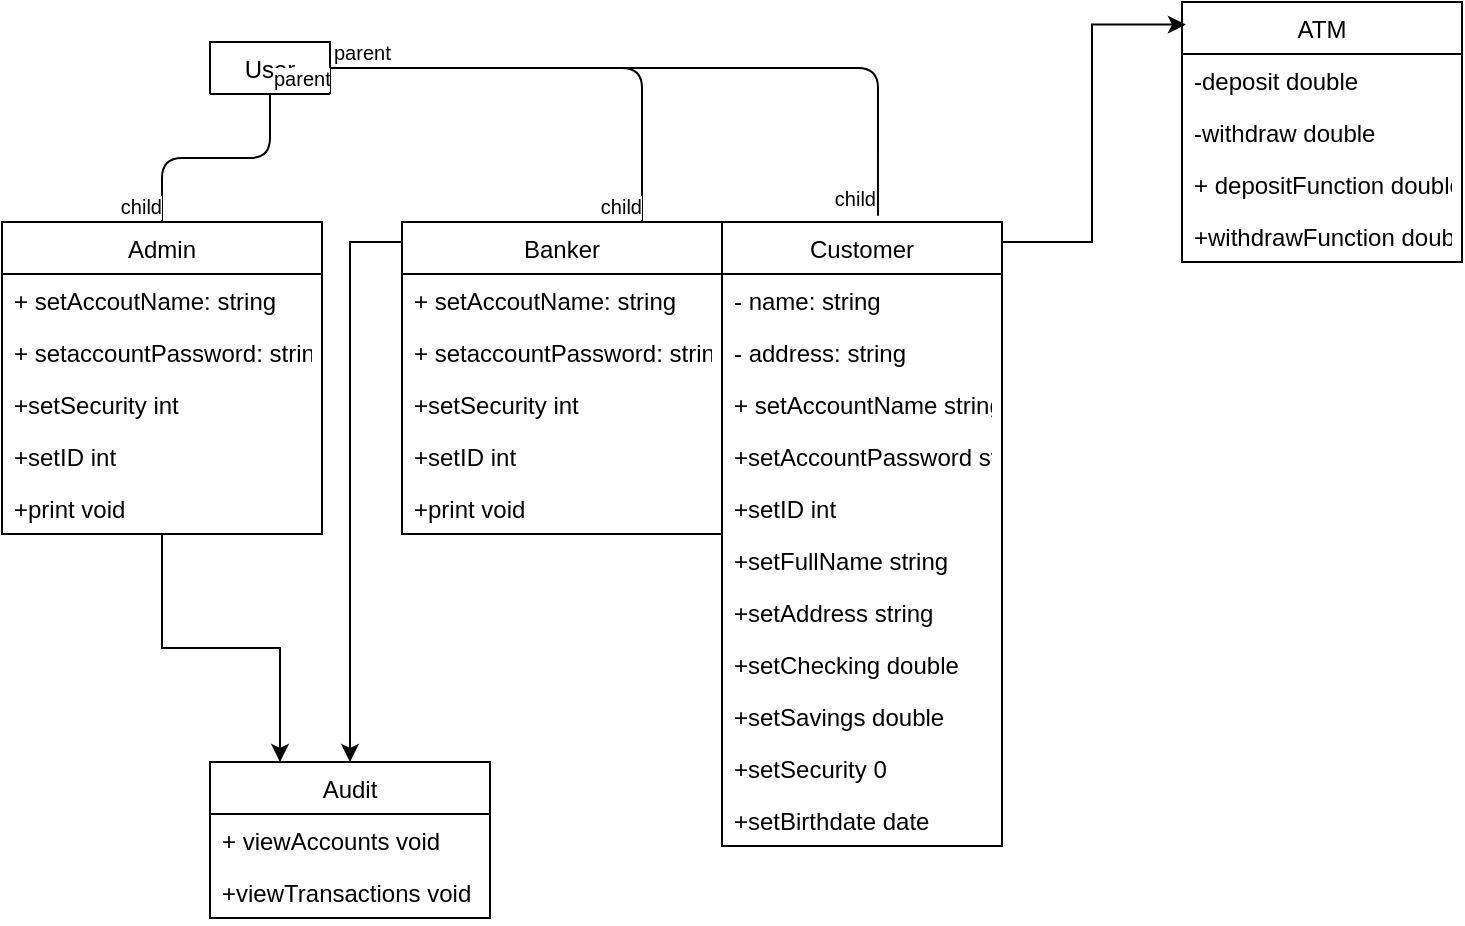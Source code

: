 <mxfile version="12.2.6" type="device" pages="1"><diagram id="ZLskeNJTBaYvywP2oTPO" name="Page-1"><mxGraphModel dx="2048" dy="1141" grid="1" gridSize="10" guides="1" tooltips="1" connect="1" arrows="1" fold="1" page="1" pageScale="1" pageWidth="850" pageHeight="1100" math="0" shadow="0"><root><mxCell id="0"/><mxCell id="1" parent="0"/><mxCell id="-l8HlpjVzXJ_a5rH8V-C-1" value="User" style="swimlane;fontStyle=0;childLayout=stackLayout;horizontal=1;startSize=26;fillColor=none;horizontalStack=0;resizeParent=1;resizeParentMax=0;resizeLast=0;collapsible=1;marginBottom=0;" parent="1" vertex="1" collapsed="1"><mxGeometry x="124" y="80" width="60" height="26" as="geometry"><mxRectangle x="360" y="70" width="170" height="120" as="alternateBounds"/></mxGeometry></mxCell><mxCell id="-l8HlpjVzXJ_a5rH8V-C-2" value="- ID: int" style="text;strokeColor=none;fillColor=none;align=left;verticalAlign=top;spacingLeft=4;spacingRight=4;overflow=hidden;rotatable=0;points=[[0,0.5],[1,0.5]];portConstraint=eastwest;" parent="-l8HlpjVzXJ_a5rH8V-C-1" vertex="1"><mxGeometry y="26" width="60" height="26" as="geometry"/></mxCell><mxCell id="-l8HlpjVzXJ_a5rH8V-C-3" value="- accountName: string" style="text;strokeColor=none;fillColor=none;align=left;verticalAlign=top;spacingLeft=4;spacingRight=4;overflow=hidden;rotatable=0;points=[[0,0.5],[1,0.5]];portConstraint=eastwest;" parent="-l8HlpjVzXJ_a5rH8V-C-1" vertex="1"><mxGeometry y="52" width="60" height="26" as="geometry"/></mxCell><mxCell id="-l8HlpjVzXJ_a5rH8V-C-4" value="- AccountPassword: string&#10;- security:int" style="text;strokeColor=none;fillColor=none;align=left;verticalAlign=top;spacingLeft=4;spacingRight=4;overflow=hidden;rotatable=0;points=[[0,0.5],[1,0.5]];portConstraint=eastwest;" parent="-l8HlpjVzXJ_a5rH8V-C-1" vertex="1"><mxGeometry y="78" width="60" height="42" as="geometry"/></mxCell><mxCell id="kM5YyQUBBwxR2_w2uQXx-31" style="edgeStyle=orthogonalEdgeStyle;rounded=0;orthogonalLoop=1;jettySize=auto;html=1;entryX=0.25;entryY=0;entryDx=0;entryDy=0;" edge="1" parent="1" source="-l8HlpjVzXJ_a5rH8V-C-5" target="kM5YyQUBBwxR2_w2uQXx-26"><mxGeometry relative="1" as="geometry"/></mxCell><mxCell id="-l8HlpjVzXJ_a5rH8V-C-5" value="Admin" style="swimlane;fontStyle=0;childLayout=stackLayout;horizontal=1;startSize=26;fillColor=none;horizontalStack=0;resizeParent=1;resizeParentMax=0;resizeLast=0;collapsible=1;marginBottom=0;" parent="1" vertex="1"><mxGeometry x="20" y="170" width="160" height="156" as="geometry"><mxRectangle x="20" y="170" width="70" height="26" as="alternateBounds"/></mxGeometry></mxCell><mxCell id="-l8HlpjVzXJ_a5rH8V-C-6" value="+ setAccoutName: string" style="text;strokeColor=none;fillColor=none;align=left;verticalAlign=top;spacingLeft=4;spacingRight=4;overflow=hidden;rotatable=0;points=[[0,0.5],[1,0.5]];portConstraint=eastwest;" parent="-l8HlpjVzXJ_a5rH8V-C-5" vertex="1"><mxGeometry y="26" width="160" height="26" as="geometry"/></mxCell><mxCell id="-l8HlpjVzXJ_a5rH8V-C-7" value="+ setaccountPassword: string" style="text;strokeColor=none;fillColor=none;align=left;verticalAlign=top;spacingLeft=4;spacingRight=4;overflow=hidden;rotatable=0;points=[[0,0.5],[1,0.5]];portConstraint=eastwest;" parent="-l8HlpjVzXJ_a5rH8V-C-5" vertex="1"><mxGeometry y="52" width="160" height="26" as="geometry"/></mxCell><mxCell id="-l8HlpjVzXJ_a5rH8V-C-8" value="+setSecurity int" style="text;strokeColor=none;fillColor=none;align=left;verticalAlign=top;spacingLeft=4;spacingRight=4;overflow=hidden;rotatable=0;points=[[0,0.5],[1,0.5]];portConstraint=eastwest;" parent="-l8HlpjVzXJ_a5rH8V-C-5" vertex="1"><mxGeometry y="78" width="160" height="26" as="geometry"/></mxCell><mxCell id="kM5YyQUBBwxR2_w2uQXx-1" value="+setID int" style="text;strokeColor=none;fillColor=none;align=left;verticalAlign=top;spacingLeft=4;spacingRight=4;overflow=hidden;rotatable=0;points=[[0,0.5],[1,0.5]];portConstraint=eastwest;" vertex="1" parent="-l8HlpjVzXJ_a5rH8V-C-5"><mxGeometry y="104" width="160" height="26" as="geometry"/></mxCell><mxCell id="kM5YyQUBBwxR2_w2uQXx-5" value="+print void" style="text;strokeColor=none;fillColor=none;align=left;verticalAlign=top;spacingLeft=4;spacingRight=4;overflow=hidden;rotatable=0;points=[[0,0.5],[1,0.5]];portConstraint=eastwest;" vertex="1" parent="-l8HlpjVzXJ_a5rH8V-C-5"><mxGeometry y="130" width="160" height="26" as="geometry"/></mxCell><mxCell id="kM5YyQUBBwxR2_w2uQXx-25" style="edgeStyle=orthogonalEdgeStyle;rounded=0;orthogonalLoop=1;jettySize=auto;html=1;entryX=0.014;entryY=0.087;entryDx=0;entryDy=0;entryPerimeter=0;" edge="1" parent="1" source="-l8HlpjVzXJ_a5rH8V-C-13" target="kM5YyQUBBwxR2_w2uQXx-20"><mxGeometry relative="1" as="geometry"><Array as="points"><mxPoint x="565" y="180"/><mxPoint x="565" y="71"/></Array></mxGeometry></mxCell><mxCell id="-l8HlpjVzXJ_a5rH8V-C-13" value="Customer" style="swimlane;fontStyle=0;childLayout=stackLayout;horizontal=1;startSize=26;fillColor=none;horizontalStack=0;resizeParent=1;resizeParentMax=0;resizeLast=0;collapsible=1;marginBottom=0;" parent="1" vertex="1"><mxGeometry x="380" y="170" width="140" height="312" as="geometry"><mxRectangle x="380" y="170" width="80" height="26" as="alternateBounds"/></mxGeometry></mxCell><mxCell id="-l8HlpjVzXJ_a5rH8V-C-14" value="- name: string" style="text;strokeColor=none;fillColor=none;align=left;verticalAlign=top;spacingLeft=4;spacingRight=4;overflow=hidden;rotatable=0;points=[[0,0.5],[1,0.5]];portConstraint=eastwest;" parent="-l8HlpjVzXJ_a5rH8V-C-13" vertex="1"><mxGeometry y="26" width="140" height="26" as="geometry"/></mxCell><mxCell id="-l8HlpjVzXJ_a5rH8V-C-15" value="- address: string" style="text;strokeColor=none;fillColor=none;align=left;verticalAlign=top;spacingLeft=4;spacingRight=4;overflow=hidden;rotatable=0;points=[[0,0.5],[1,0.5]];portConstraint=eastwest;" parent="-l8HlpjVzXJ_a5rH8V-C-13" vertex="1"><mxGeometry y="52" width="140" height="26" as="geometry"/></mxCell><mxCell id="-l8HlpjVzXJ_a5rH8V-C-16" value="+ setAccountName string" style="text;strokeColor=none;fillColor=none;align=left;verticalAlign=top;spacingLeft=4;spacingRight=4;overflow=hidden;rotatable=0;points=[[0,0.5],[1,0.5]];portConstraint=eastwest;" parent="-l8HlpjVzXJ_a5rH8V-C-13" vertex="1"><mxGeometry y="78" width="140" height="26" as="geometry"/></mxCell><mxCell id="kM5YyQUBBwxR2_w2uQXx-12" value="+setAccountPassword string" style="text;strokeColor=none;fillColor=none;align=left;verticalAlign=top;spacingLeft=4;spacingRight=4;overflow=hidden;rotatable=0;points=[[0,0.5],[1,0.5]];portConstraint=eastwest;" vertex="1" parent="-l8HlpjVzXJ_a5rH8V-C-13"><mxGeometry y="104" width="140" height="26" as="geometry"/></mxCell><mxCell id="kM5YyQUBBwxR2_w2uQXx-13" value="+setID int" style="text;strokeColor=none;fillColor=none;align=left;verticalAlign=top;spacingLeft=4;spacingRight=4;overflow=hidden;rotatable=0;points=[[0,0.5],[1,0.5]];portConstraint=eastwest;" vertex="1" parent="-l8HlpjVzXJ_a5rH8V-C-13"><mxGeometry y="130" width="140" height="26" as="geometry"/></mxCell><mxCell id="kM5YyQUBBwxR2_w2uQXx-14" value="+setFullName string" style="text;strokeColor=none;fillColor=none;align=left;verticalAlign=top;spacingLeft=4;spacingRight=4;overflow=hidden;rotatable=0;points=[[0,0.5],[1,0.5]];portConstraint=eastwest;" vertex="1" parent="-l8HlpjVzXJ_a5rH8V-C-13"><mxGeometry y="156" width="140" height="26" as="geometry"/></mxCell><mxCell id="kM5YyQUBBwxR2_w2uQXx-15" value="+setAddress string" style="text;strokeColor=none;fillColor=none;align=left;verticalAlign=top;spacingLeft=4;spacingRight=4;overflow=hidden;rotatable=0;points=[[0,0.5],[1,0.5]];portConstraint=eastwest;" vertex="1" parent="-l8HlpjVzXJ_a5rH8V-C-13"><mxGeometry y="182" width="140" height="26" as="geometry"/></mxCell><mxCell id="kM5YyQUBBwxR2_w2uQXx-16" value="+setChecking double" style="text;strokeColor=none;fillColor=none;align=left;verticalAlign=top;spacingLeft=4;spacingRight=4;overflow=hidden;rotatable=0;points=[[0,0.5],[1,0.5]];portConstraint=eastwest;" vertex="1" parent="-l8HlpjVzXJ_a5rH8V-C-13"><mxGeometry y="208" width="140" height="26" as="geometry"/></mxCell><mxCell id="kM5YyQUBBwxR2_w2uQXx-17" value="+setSavings double" style="text;strokeColor=none;fillColor=none;align=left;verticalAlign=top;spacingLeft=4;spacingRight=4;overflow=hidden;rotatable=0;points=[[0,0.5],[1,0.5]];portConstraint=eastwest;" vertex="1" parent="-l8HlpjVzXJ_a5rH8V-C-13"><mxGeometry y="234" width="140" height="26" as="geometry"/></mxCell><mxCell id="kM5YyQUBBwxR2_w2uQXx-18" value="+setSecurity 0" style="text;strokeColor=none;fillColor=none;align=left;verticalAlign=top;spacingLeft=4;spacingRight=4;overflow=hidden;rotatable=0;points=[[0,0.5],[1,0.5]];portConstraint=eastwest;" vertex="1" parent="-l8HlpjVzXJ_a5rH8V-C-13"><mxGeometry y="260" width="140" height="26" as="geometry"/></mxCell><mxCell id="kM5YyQUBBwxR2_w2uQXx-19" value="+setBirthdate date" style="text;strokeColor=none;fillColor=none;align=left;verticalAlign=top;spacingLeft=4;spacingRight=4;overflow=hidden;rotatable=0;points=[[0,0.5],[1,0.5]];portConstraint=eastwest;" vertex="1" parent="-l8HlpjVzXJ_a5rH8V-C-13"><mxGeometry y="286" width="140" height="26" as="geometry"/></mxCell><mxCell id="-l8HlpjVzXJ_a5rH8V-C-19" value="" style="endArrow=none;html=1;edgeStyle=orthogonalEdgeStyle;entryX=0.75;entryY=0;entryDx=0;entryDy=0;" parent="1" source="-l8HlpjVzXJ_a5rH8V-C-1" target="kM5YyQUBBwxR2_w2uQXx-6" edge="1"><mxGeometry relative="1" as="geometry"><mxPoint x="370" y="260" as="sourcePoint"/><mxPoint x="420" y="404" as="targetPoint"/></mxGeometry></mxCell><mxCell id="-l8HlpjVzXJ_a5rH8V-C-20" value="parent" style="resizable=0;html=1;align=left;verticalAlign=bottom;labelBackgroundColor=#ffffff;fontSize=10;" parent="-l8HlpjVzXJ_a5rH8V-C-19" connectable="0" vertex="1"><mxGeometry x="-1" relative="1" as="geometry"/></mxCell><mxCell id="-l8HlpjVzXJ_a5rH8V-C-21" value="child" style="resizable=0;html=1;align=right;verticalAlign=bottom;labelBackgroundColor=#ffffff;fontSize=10;" parent="-l8HlpjVzXJ_a5rH8V-C-19" connectable="0" vertex="1"><mxGeometry x="1" relative="1" as="geometry"/></mxCell><mxCell id="-l8HlpjVzXJ_a5rH8V-C-23" value="" style="endArrow=none;html=1;edgeStyle=orthogonalEdgeStyle;" parent="1" source="-l8HlpjVzXJ_a5rH8V-C-1" target="-l8HlpjVzXJ_a5rH8V-C-5" edge="1"><mxGeometry relative="1" as="geometry"><mxPoint x="70" y="540" as="sourcePoint"/><mxPoint x="230" y="540" as="targetPoint"/></mxGeometry></mxCell><mxCell id="-l8HlpjVzXJ_a5rH8V-C-24" value="parent" style="resizable=0;html=1;align=left;verticalAlign=bottom;labelBackgroundColor=#ffffff;fontSize=10;" parent="-l8HlpjVzXJ_a5rH8V-C-23" connectable="0" vertex="1"><mxGeometry x="-1" relative="1" as="geometry"/></mxCell><mxCell id="-l8HlpjVzXJ_a5rH8V-C-25" value="child" style="resizable=0;html=1;align=right;verticalAlign=bottom;labelBackgroundColor=#ffffff;fontSize=10;" parent="-l8HlpjVzXJ_a5rH8V-C-23" connectable="0" vertex="1"><mxGeometry x="1" relative="1" as="geometry"/></mxCell><mxCell id="-l8HlpjVzXJ_a5rH8V-C-26" value="" style="endArrow=none;html=1;edgeStyle=orthogonalEdgeStyle;entryX=0.557;entryY=-0.01;entryDx=0;entryDy=0;entryPerimeter=0;" parent="1" source="-l8HlpjVzXJ_a5rH8V-C-1" target="-l8HlpjVzXJ_a5rH8V-C-13" edge="1"><mxGeometry relative="1" as="geometry"><mxPoint x="580" y="290" as="sourcePoint"/><mxPoint x="740" y="290" as="targetPoint"/></mxGeometry></mxCell><mxCell id="-l8HlpjVzXJ_a5rH8V-C-27" value="parent" style="resizable=0;html=1;align=left;verticalAlign=bottom;labelBackgroundColor=#ffffff;fontSize=10;" parent="-l8HlpjVzXJ_a5rH8V-C-26" connectable="0" vertex="1"><mxGeometry x="-1" relative="1" as="geometry"/></mxCell><mxCell id="-l8HlpjVzXJ_a5rH8V-C-28" value="child" style="resizable=0;html=1;align=right;verticalAlign=bottom;labelBackgroundColor=#ffffff;fontSize=10;" parent="-l8HlpjVzXJ_a5rH8V-C-26" connectable="0" vertex="1"><mxGeometry x="1" relative="1" as="geometry"/></mxCell><mxCell id="kM5YyQUBBwxR2_w2uQXx-6" value="Banker" style="swimlane;fontStyle=0;childLayout=stackLayout;horizontal=1;startSize=26;fillColor=none;horizontalStack=0;resizeParent=1;resizeParentMax=0;resizeLast=0;collapsible=1;marginBottom=0;" vertex="1" parent="1"><mxGeometry x="220" y="170" width="160" height="156" as="geometry"><mxRectangle x="220" y="170" width="70" height="26" as="alternateBounds"/></mxGeometry></mxCell><mxCell id="kM5YyQUBBwxR2_w2uQXx-7" value="+ setAccoutName: string" style="text;strokeColor=none;fillColor=none;align=left;verticalAlign=top;spacingLeft=4;spacingRight=4;overflow=hidden;rotatable=0;points=[[0,0.5],[1,0.5]];portConstraint=eastwest;" vertex="1" parent="kM5YyQUBBwxR2_w2uQXx-6"><mxGeometry y="26" width="160" height="26" as="geometry"/></mxCell><mxCell id="kM5YyQUBBwxR2_w2uQXx-8" value="+ setaccountPassword: string" style="text;strokeColor=none;fillColor=none;align=left;verticalAlign=top;spacingLeft=4;spacingRight=4;overflow=hidden;rotatable=0;points=[[0,0.5],[1,0.5]];portConstraint=eastwest;" vertex="1" parent="kM5YyQUBBwxR2_w2uQXx-6"><mxGeometry y="52" width="160" height="26" as="geometry"/></mxCell><mxCell id="kM5YyQUBBwxR2_w2uQXx-9" value="+setSecurity int" style="text;strokeColor=none;fillColor=none;align=left;verticalAlign=top;spacingLeft=4;spacingRight=4;overflow=hidden;rotatable=0;points=[[0,0.5],[1,0.5]];portConstraint=eastwest;" vertex="1" parent="kM5YyQUBBwxR2_w2uQXx-6"><mxGeometry y="78" width="160" height="26" as="geometry"/></mxCell><mxCell id="kM5YyQUBBwxR2_w2uQXx-10" value="+setID int" style="text;strokeColor=none;fillColor=none;align=left;verticalAlign=top;spacingLeft=4;spacingRight=4;overflow=hidden;rotatable=0;points=[[0,0.5],[1,0.5]];portConstraint=eastwest;" vertex="1" parent="kM5YyQUBBwxR2_w2uQXx-6"><mxGeometry y="104" width="160" height="26" as="geometry"/></mxCell><mxCell id="kM5YyQUBBwxR2_w2uQXx-11" value="+print void" style="text;strokeColor=none;fillColor=none;align=left;verticalAlign=top;spacingLeft=4;spacingRight=4;overflow=hidden;rotatable=0;points=[[0,0.5],[1,0.5]];portConstraint=eastwest;" vertex="1" parent="kM5YyQUBBwxR2_w2uQXx-6"><mxGeometry y="130" width="160" height="26" as="geometry"/></mxCell><mxCell id="kM5YyQUBBwxR2_w2uQXx-20" value="ATM" style="swimlane;fontStyle=0;childLayout=stackLayout;horizontal=1;startSize=26;fillColor=none;horizontalStack=0;resizeParent=1;resizeParentMax=0;resizeLast=0;collapsible=1;marginBottom=0;" vertex="1" parent="1"><mxGeometry x="610" y="60" width="140" height="130" as="geometry"/></mxCell><mxCell id="kM5YyQUBBwxR2_w2uQXx-21" value="-deposit double" style="text;strokeColor=none;fillColor=none;align=left;verticalAlign=top;spacingLeft=4;spacingRight=4;overflow=hidden;rotatable=0;points=[[0,0.5],[1,0.5]];portConstraint=eastwest;" vertex="1" parent="kM5YyQUBBwxR2_w2uQXx-20"><mxGeometry y="26" width="140" height="26" as="geometry"/></mxCell><mxCell id="kM5YyQUBBwxR2_w2uQXx-22" value="-withdraw double" style="text;strokeColor=none;fillColor=none;align=left;verticalAlign=top;spacingLeft=4;spacingRight=4;overflow=hidden;rotatable=0;points=[[0,0.5],[1,0.5]];portConstraint=eastwest;" vertex="1" parent="kM5YyQUBBwxR2_w2uQXx-20"><mxGeometry y="52" width="140" height="26" as="geometry"/></mxCell><mxCell id="kM5YyQUBBwxR2_w2uQXx-23" value="+ depositFunction double" style="text;strokeColor=none;fillColor=none;align=left;verticalAlign=top;spacingLeft=4;spacingRight=4;overflow=hidden;rotatable=0;points=[[0,0.5],[1,0.5]];portConstraint=eastwest;" vertex="1" parent="kM5YyQUBBwxR2_w2uQXx-20"><mxGeometry y="78" width="140" height="26" as="geometry"/></mxCell><mxCell id="kM5YyQUBBwxR2_w2uQXx-24" value="+withdrawFunction double" style="text;strokeColor=none;fillColor=none;align=left;verticalAlign=top;spacingLeft=4;spacingRight=4;overflow=hidden;rotatable=0;points=[[0,0.5],[1,0.5]];portConstraint=eastwest;" vertex="1" parent="kM5YyQUBBwxR2_w2uQXx-20"><mxGeometry y="104" width="140" height="26" as="geometry"/></mxCell><mxCell id="kM5YyQUBBwxR2_w2uQXx-26" value="Audit" style="swimlane;fontStyle=0;childLayout=stackLayout;horizontal=1;startSize=26;fillColor=none;horizontalStack=0;resizeParent=1;resizeParentMax=0;resizeLast=0;collapsible=1;marginBottom=0;" vertex="1" parent="1"><mxGeometry x="124" y="440" width="140" height="78" as="geometry"/></mxCell><mxCell id="kM5YyQUBBwxR2_w2uQXx-27" value="+ viewAccounts void" style="text;strokeColor=none;fillColor=none;align=left;verticalAlign=top;spacingLeft=4;spacingRight=4;overflow=hidden;rotatable=0;points=[[0,0.5],[1,0.5]];portConstraint=eastwest;" vertex="1" parent="kM5YyQUBBwxR2_w2uQXx-26"><mxGeometry y="26" width="140" height="26" as="geometry"/></mxCell><mxCell id="kM5YyQUBBwxR2_w2uQXx-28" value="+viewTransactions void" style="text;strokeColor=none;fillColor=none;align=left;verticalAlign=top;spacingLeft=4;spacingRight=4;overflow=hidden;rotatable=0;points=[[0,0.5],[1,0.5]];portConstraint=eastwest;" vertex="1" parent="kM5YyQUBBwxR2_w2uQXx-26"><mxGeometry y="52" width="140" height="26" as="geometry"/></mxCell><mxCell id="kM5YyQUBBwxR2_w2uQXx-32" style="edgeStyle=orthogonalEdgeStyle;rounded=0;orthogonalLoop=1;jettySize=auto;html=1;exitX=0;exitY=0.5;exitDx=0;exitDy=0;" edge="1" parent="1" source="kM5YyQUBBwxR2_w2uQXx-8" target="kM5YyQUBBwxR2_w2uQXx-26"><mxGeometry relative="1" as="geometry"><Array as="points"><mxPoint x="220" y="180"/><mxPoint x="194" y="180"/></Array></mxGeometry></mxCell></root></mxGraphModel></diagram></mxfile>